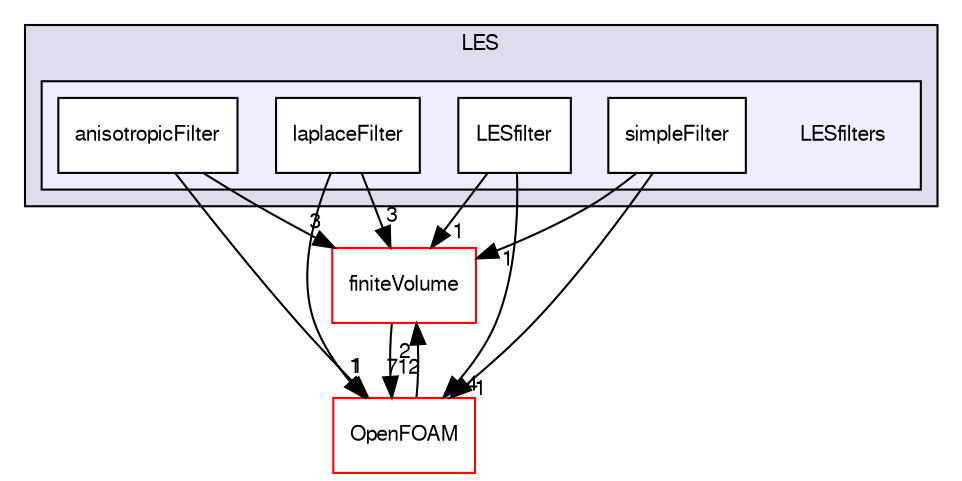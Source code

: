 digraph "src/turbulenceModels/LES/LESfilters" {
  bgcolor=transparent;
  compound=true
  node [ fontsize="10", fontname="FreeSans"];
  edge [ labelfontsize="10", labelfontname="FreeSans"];
  subgraph clusterdir_7c6ab9e744615956bf2da021a15f60d4 {
    graph [ bgcolor="#ddddee", pencolor="black", label="LES" fontname="FreeSans", fontsize="10", URL="dir_7c6ab9e744615956bf2da021a15f60d4.html"]
  subgraph clusterdir_d066894d03f86a94a872f52acf478ad9 {
    graph [ bgcolor="#eeeeff", pencolor="black", label="" URL="dir_d066894d03f86a94a872f52acf478ad9.html"];
    dir_d066894d03f86a94a872f52acf478ad9 [shape=plaintext label="LESfilters"];
    dir_805721b51ed2de1102a29951a527a9c8 [shape=box label="anisotropicFilter" color="black" fillcolor="white" style="filled" URL="dir_805721b51ed2de1102a29951a527a9c8.html"];
    dir_f2d07510aa34dc21fbf2ed4d14a7151f [shape=box label="laplaceFilter" color="black" fillcolor="white" style="filled" URL="dir_f2d07510aa34dc21fbf2ed4d14a7151f.html"];
    dir_943adf077e90ddb06c8d89ae4a26dee6 [shape=box label="LESfilter" color="black" fillcolor="white" style="filled" URL="dir_943adf077e90ddb06c8d89ae4a26dee6.html"];
    dir_86ddb1e74fbc6b1bfef68eb5c7bd44b2 [shape=box label="simpleFilter" color="black" fillcolor="white" style="filled" URL="dir_86ddb1e74fbc6b1bfef68eb5c7bd44b2.html"];
  }
  }
  dir_9bd15774b555cf7259a6fa18f99fe99b [shape=box label="finiteVolume" color="red" URL="dir_9bd15774b555cf7259a6fa18f99fe99b.html"];
  dir_c5473ff19b20e6ec4dfe5c310b3778a8 [shape=box label="OpenFOAM" color="red" URL="dir_c5473ff19b20e6ec4dfe5c310b3778a8.html"];
  dir_9bd15774b555cf7259a6fa18f99fe99b->dir_c5473ff19b20e6ec4dfe5c310b3778a8 [headlabel="712", labeldistance=1.5 headhref="dir_000749_001732.html"];
  dir_86ddb1e74fbc6b1bfef68eb5c7bd44b2->dir_9bd15774b555cf7259a6fa18f99fe99b [headlabel="1", labeldistance=1.5 headhref="dir_003037_000749.html"];
  dir_86ddb1e74fbc6b1bfef68eb5c7bd44b2->dir_c5473ff19b20e6ec4dfe5c310b3778a8 [headlabel="1", labeldistance=1.5 headhref="dir_003037_001732.html"];
  dir_805721b51ed2de1102a29951a527a9c8->dir_9bd15774b555cf7259a6fa18f99fe99b [headlabel="3", labeldistance=1.5 headhref="dir_003030_000749.html"];
  dir_805721b51ed2de1102a29951a527a9c8->dir_c5473ff19b20e6ec4dfe5c310b3778a8 [headlabel="1", labeldistance=1.5 headhref="dir_003030_001732.html"];
  dir_f2d07510aa34dc21fbf2ed4d14a7151f->dir_9bd15774b555cf7259a6fa18f99fe99b [headlabel="3", labeldistance=1.5 headhref="dir_003033_000749.html"];
  dir_f2d07510aa34dc21fbf2ed4d14a7151f->dir_c5473ff19b20e6ec4dfe5c310b3778a8 [headlabel="1", labeldistance=1.5 headhref="dir_003033_001732.html"];
  dir_c5473ff19b20e6ec4dfe5c310b3778a8->dir_9bd15774b555cf7259a6fa18f99fe99b [headlabel="2", labeldistance=1.5 headhref="dir_001732_000749.html"];
  dir_943adf077e90ddb06c8d89ae4a26dee6->dir_9bd15774b555cf7259a6fa18f99fe99b [headlabel="1", labeldistance=1.5 headhref="dir_003035_000749.html"];
  dir_943adf077e90ddb06c8d89ae4a26dee6->dir_c5473ff19b20e6ec4dfe5c310b3778a8 [headlabel="4", labeldistance=1.5 headhref="dir_003035_001732.html"];
}
